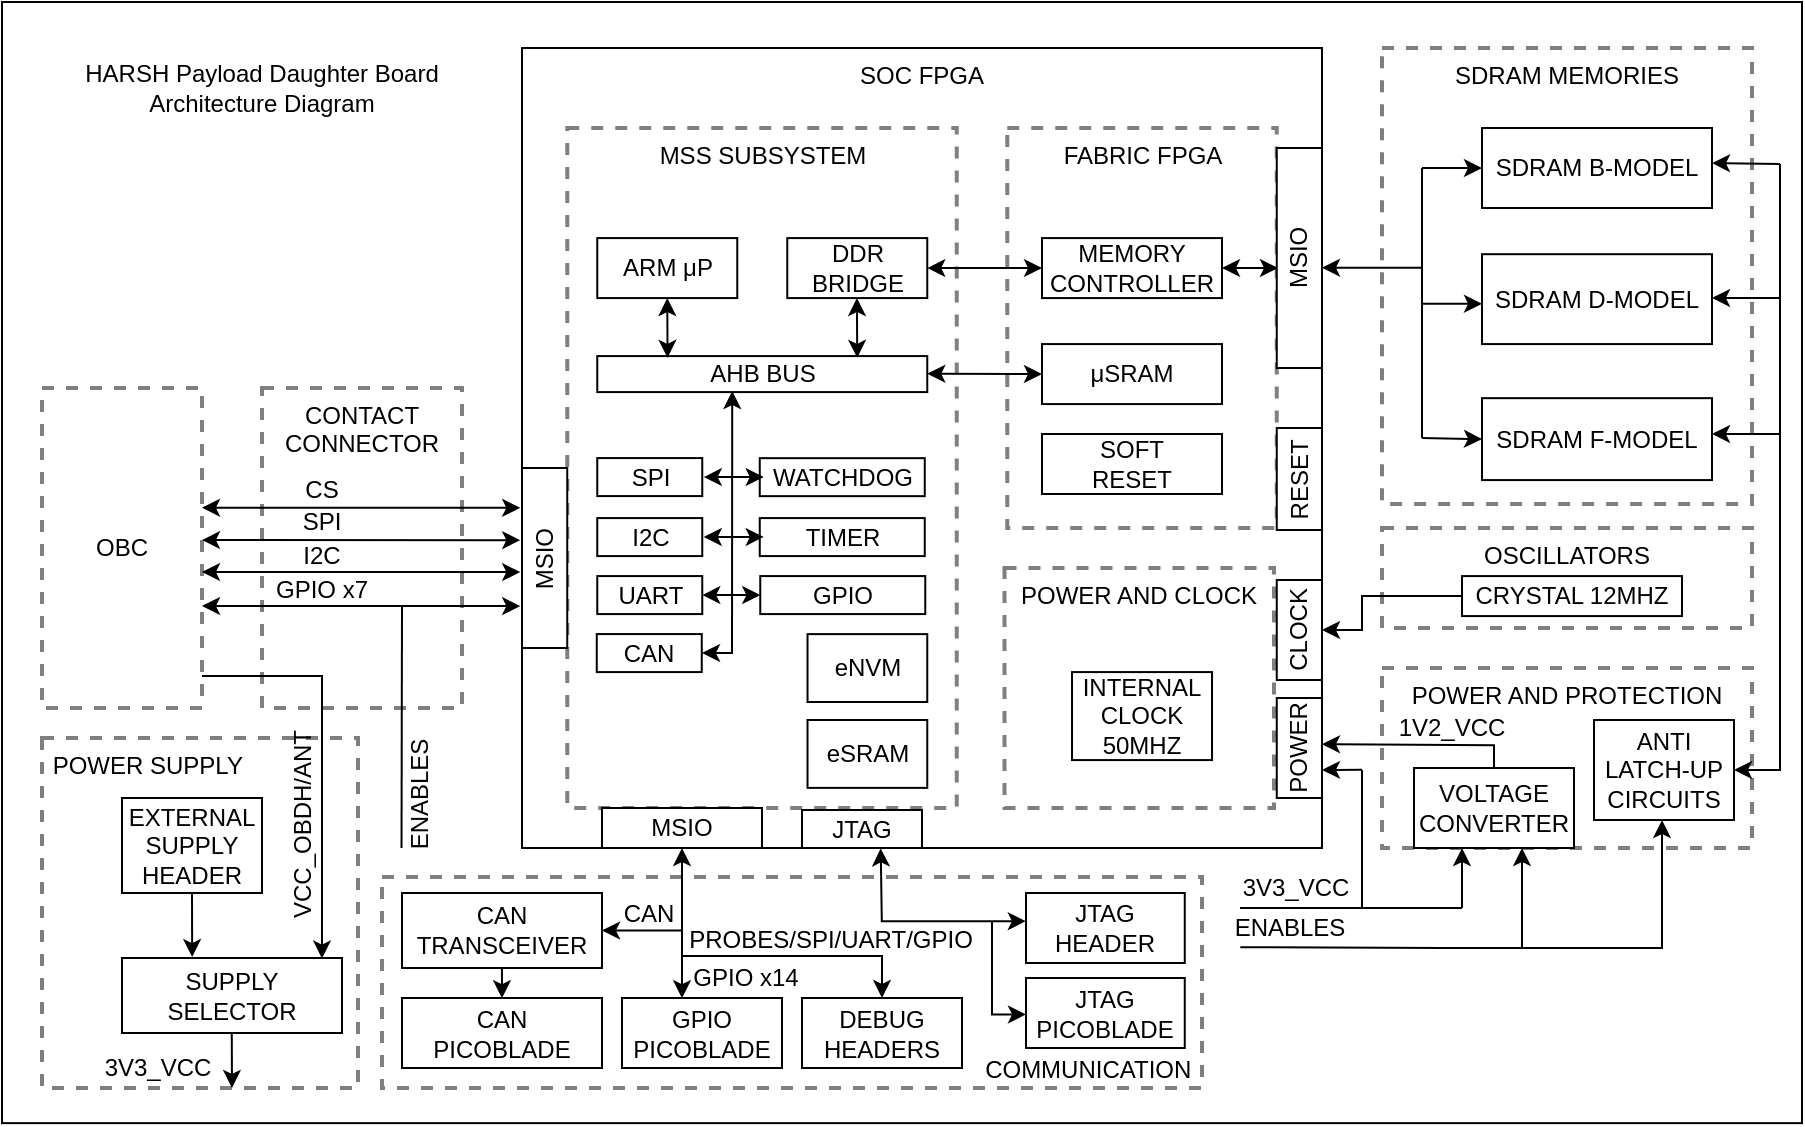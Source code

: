 <mxfile version="13.1.5" type="device"><diagram id="caMg7zieeSO0ayvCjQL6" name="Page-1"><mxGraphModel dx="1038" dy="499" grid="1" gridSize="10" guides="1" tooltips="1" connect="1" arrows="1" fold="1" page="1" pageScale="1" pageWidth="827" pageHeight="1169" math="0" shadow="0"><root><mxCell id="0"/><mxCell id="1" parent="0"/><mxCell id="2a1hKXmhlE78E-zVPCF8-1" value="" style="rounded=0;whiteSpace=wrap;html=1;fillColor=none;" parent="1" vertex="1"><mxGeometry x="115" y="70" width="900" height="560.57" as="geometry"/></mxCell><mxCell id="JiYoQboz8byK26Ybb7DD-160" value="&amp;nbsp;POWER SUPPLY" style="rounded=0;whiteSpace=wrap;html=1;dashed=1;strokeWidth=2;opacity=50;fillColor=none;verticalAlign=top;horizontal=1;align=left;" parent="1" vertex="1"><mxGeometry x="135" y="438" width="158" height="175" as="geometry"/></mxCell><mxCell id="JiYoQboz8byK26Ybb7DD-153" value="COMMUNICATION&amp;nbsp;" style="rounded=0;whiteSpace=wrap;html=1;dashed=1;strokeWidth=2;opacity=50;fillColor=none;verticalAlign=bottom;horizontal=1;align=right;" parent="1" vertex="1"><mxGeometry x="305" y="507.5" width="410" height="105.5" as="geometry"/></mxCell><mxCell id="JiYoQboz8byK26Ybb7DD-39" value="CONTACT CONNECTOR" style="rounded=0;whiteSpace=wrap;html=1;dashed=1;strokeWidth=2;opacity=50;fillColor=none;verticalAlign=top;horizontal=1;" parent="1" vertex="1"><mxGeometry x="245" y="263" width="100" height="160" as="geometry"/></mxCell><mxCell id="JiYoQboz8byK26Ybb7DD-130" value="SDRAM MEMORIES" style="rounded=0;whiteSpace=wrap;html=1;dashed=1;strokeWidth=2;opacity=50;fillColor=none;verticalAlign=top;horizontal=1;" parent="1" vertex="1"><mxGeometry x="805" y="93" width="185" height="228.04" as="geometry"/></mxCell><mxCell id="JiYoQboz8byK26Ybb7DD-95" value="POWER AND PROTECTION" style="rounded=0;whiteSpace=wrap;html=1;dashed=1;strokeWidth=2;opacity=50;fillColor=none;verticalAlign=top;horizontal=1;" parent="1" vertex="1"><mxGeometry x="805" y="403" width="185" height="90" as="geometry"/></mxCell><mxCell id="mh8VHAa_92H3s_gRuppQ-2" value="SOC FPGA" style="rounded=0;whiteSpace=wrap;html=1;verticalAlign=top;" parent="1" vertex="1"><mxGeometry x="375" y="93" width="400" height="400" as="geometry"/></mxCell><mxCell id="JiYoQboz8byK26Ybb7DD-75" value="MSS SUBSYSTEM" style="rounded=0;whiteSpace=wrap;html=1;dashed=1;strokeWidth=2;opacity=50;fillColor=none;verticalAlign=top;horizontal=1;" parent="1" vertex="1"><mxGeometry x="397.63" y="133" width="194.75" height="340" as="geometry"/></mxCell><mxCell id="JiYoQboz8byK26Ybb7DD-76" value="FABRIC FPGA" style="rounded=0;whiteSpace=wrap;html=1;dashed=1;strokeWidth=2;opacity=50;fillColor=none;verticalAlign=top;horizontal=1;" parent="1" vertex="1"><mxGeometry x="617.63" y="133" width="134.75" height="200" as="geometry"/></mxCell><mxCell id="mh8VHAa_92H3s_gRuppQ-27" value="SPI" style="text;html=1;strokeColor=none;fillColor=none;align=center;verticalAlign=middle;whiteSpace=wrap;rounded=0;dashed=1;opacity=50;rotation=0;" parent="1" vertex="1"><mxGeometry x="255" y="320.04" width="40" height="20" as="geometry"/></mxCell><mxCell id="mh8VHAa_92H3s_gRuppQ-29" value="I2C" style="text;html=1;strokeColor=none;fillColor=none;align=center;verticalAlign=middle;whiteSpace=wrap;rounded=0;dashed=1;opacity=50;rotation=0;" parent="1" vertex="1"><mxGeometry x="245" y="337.04" width="60" height="20" as="geometry"/></mxCell><mxCell id="2a1hKXmhlE78E-zVPCF8-15" value="CS" style="text;html=1;strokeColor=none;fillColor=none;align=center;verticalAlign=middle;whiteSpace=wrap;rounded=0;dashed=1;opacity=50;rotation=0;" parent="1" vertex="1"><mxGeometry x="255" y="304.0" width="40" height="20" as="geometry"/></mxCell><mxCell id="2a1hKXmhlE78E-zVPCF8-16" value="VCC_OBDH/ANT" style="text;html=1;strokeColor=none;fillColor=none;align=center;verticalAlign=middle;whiteSpace=wrap;rounded=0;dashed=1;opacity=50;rotation=-90;" parent="1" vertex="1"><mxGeometry x="238" y="471" width="55" height="20" as="geometry"/></mxCell><mxCell id="mh8VHAa_92H3s_gRuppQ-19" value="OBC" style="rounded=0;whiteSpace=wrap;html=1;dashed=1;strokeWidth=2;opacity=50;" parent="1" vertex="1"><mxGeometry x="135" y="263" width="80" height="160" as="geometry"/></mxCell><mxCell id="cUoWuYpG_2uZ76T4EE_x-1" value="&lt;div&gt;SDRAM B-MODEL&lt;/div&gt;" style="rounded=0;whiteSpace=wrap;html=1;" parent="1" vertex="1"><mxGeometry x="855" y="133" width="115" height="40" as="geometry"/></mxCell><mxCell id="JiYoQboz8byK26Ybb7DD-49" value="ARM μP" style="rounded=0;whiteSpace=wrap;html=1;" parent="1" vertex="1"><mxGeometry x="412.63" y="188.04" width="70" height="30" as="geometry"/></mxCell><mxCell id="JiYoQboz8byK26Ybb7DD-52" value="AHB BUS" style="rounded=0;whiteSpace=wrap;html=1;" parent="1" vertex="1"><mxGeometry x="412.63" y="247.04" width="165" height="18" as="geometry"/></mxCell><mxCell id="JiYoQboz8byK26Ybb7DD-53" value="DDR BRIDGE" style="rounded=0;whiteSpace=wrap;html=1;" parent="1" vertex="1"><mxGeometry x="507.63" y="188.04" width="70" height="30" as="geometry"/></mxCell><mxCell id="JiYoQboz8byK26Ybb7DD-54" value="SPI" style="rounded=0;whiteSpace=wrap;html=1;" parent="1" vertex="1"><mxGeometry x="412.63" y="298.04" width="52.5" height="19" as="geometry"/></mxCell><mxCell id="JiYoQboz8byK26Ybb7DD-55" value="I2C" style="rounded=0;whiteSpace=wrap;html=1;" parent="1" vertex="1"><mxGeometry x="412.63" y="328.04" width="52.5" height="19" as="geometry"/></mxCell><mxCell id="JiYoQboz8byK26Ybb7DD-56" value="UART" style="rounded=0;whiteSpace=wrap;html=1;" parent="1" vertex="1"><mxGeometry x="412.63" y="357.04" width="52.5" height="19" as="geometry"/></mxCell><mxCell id="JiYoQboz8byK26Ybb7DD-57" value="WATCHDOG" style="rounded=0;whiteSpace=wrap;html=1;" parent="1" vertex="1"><mxGeometry x="493.88" y="298.08" width="82.5" height="19" as="geometry"/></mxCell><mxCell id="JiYoQboz8byK26Ybb7DD-58" value="TIMER" style="rounded=0;whiteSpace=wrap;html=1;" parent="1" vertex="1"><mxGeometry x="493.88" y="328.04" width="82.5" height="19" as="geometry"/></mxCell><mxCell id="JiYoQboz8byK26Ybb7DD-59" value="GPIO" style="rounded=0;whiteSpace=wrap;html=1;" parent="1" vertex="1"><mxGeometry x="494.13" y="357.04" width="82.5" height="19" as="geometry"/></mxCell><mxCell id="JiYoQboz8byK26Ybb7DD-62" value="" style="endArrow=classic;startArrow=classic;html=1;exitX=1;exitY=0.5;exitDx=0;exitDy=0;entryX=0;entryY=0.5;entryDx=0;entryDy=0;" parent="1" source="JiYoQboz8byK26Ybb7DD-56" target="JiYoQboz8byK26Ybb7DD-59" edge="1"><mxGeometry width="50" height="50" relative="1" as="geometry"><mxPoint x="446.13" y="367.04" as="sourcePoint"/><mxPoint x="496.13" y="317.04" as="targetPoint"/></mxGeometry></mxCell><mxCell id="JiYoQboz8byK26Ybb7DD-64" value="" style="endArrow=classic;startArrow=classic;html=1;exitX=1;exitY=0.5;exitDx=0;exitDy=0;entryX=0;entryY=0.5;entryDx=0;entryDy=0;" parent="1" edge="1"><mxGeometry width="50" height="50" relative="1" as="geometry"><mxPoint x="465.88" y="337.49" as="sourcePoint"/><mxPoint x="495.88" y="337.49" as="targetPoint"/></mxGeometry></mxCell><mxCell id="JiYoQboz8byK26Ybb7DD-65" value="" style="endArrow=classic;startArrow=classic;html=1;exitX=1;exitY=0.5;exitDx=0;exitDy=0;entryX=0;entryY=0.5;entryDx=0;entryDy=0;" parent="1" edge="1"><mxGeometry width="50" height="50" relative="1" as="geometry"><mxPoint x="465.88" y="307.53" as="sourcePoint"/><mxPoint x="495.88" y="307.53" as="targetPoint"/></mxGeometry></mxCell><mxCell id="JiYoQboz8byK26Ybb7DD-66" value="" style="endArrow=classic;startArrow=none;html=1;entryX=0.409;entryY=0.972;entryDx=0;entryDy=0;entryPerimeter=0;endFill=1;startFill=0;" parent="1" target="JiYoQboz8byK26Ybb7DD-52" edge="1"><mxGeometry width="50" height="50" relative="1" as="geometry"><mxPoint x="480" y="396" as="sourcePoint"/><mxPoint x="480.13" y="307.04" as="targetPoint"/></mxGeometry></mxCell><mxCell id="JiYoQboz8byK26Ybb7DD-68" value="CAN" style="rounded=0;whiteSpace=wrap;html=1;" parent="1" vertex="1"><mxGeometry x="412.38" y="386.04" width="52.5" height="19" as="geometry"/></mxCell><mxCell id="JiYoQboz8byK26Ybb7DD-69" value="JTAG" style="rounded=0;whiteSpace=wrap;html=1;" parent="1" vertex="1"><mxGeometry x="515" y="474" width="60" height="19" as="geometry"/></mxCell><mxCell id="JiYoQboz8byK26Ybb7DD-71" value="" style="endArrow=classic;startArrow=classic;html=1;exitX=0.5;exitY=1;exitDx=0;exitDy=0;entryX=0.213;entryY=0.048;entryDx=0;entryDy=0;entryPerimeter=0;" parent="1" source="JiYoQboz8byK26Ybb7DD-49" target="JiYoQboz8byK26Ybb7DD-52" edge="1"><mxGeometry width="50" height="50" relative="1" as="geometry"><mxPoint x="477.63" y="212.87" as="sourcePoint"/><mxPoint x="507.63" y="212.87" as="targetPoint"/></mxGeometry></mxCell><mxCell id="JiYoQboz8byK26Ybb7DD-72" value="" style="endArrow=classic;startArrow=classic;html=1;exitX=0.5;exitY=1;exitDx=0;exitDy=0;entryX=0.213;entryY=0.048;entryDx=0;entryDy=0;entryPerimeter=0;" parent="1" edge="1"><mxGeometry width="50" height="50" relative="1" as="geometry"><mxPoint x="542.46" y="218.04" as="sourcePoint"/><mxPoint x="542.605" y="247.904" as="targetPoint"/></mxGeometry></mxCell><mxCell id="JiYoQboz8byK26Ybb7DD-73" value="" style="endArrow=classic;startArrow=classic;html=1;exitX=1;exitY=0.5;exitDx=0;exitDy=0;entryX=0;entryY=0.5;entryDx=0;entryDy=0;" parent="1" source="JiYoQboz8byK26Ybb7DD-53" target="JiYoQboz8byK26Ybb7DD-74" edge="1"><mxGeometry width="50" height="50" relative="1" as="geometry"><mxPoint x="602.63" y="194.18" as="sourcePoint"/><mxPoint x="632.63" y="203.04" as="targetPoint"/></mxGeometry></mxCell><mxCell id="JiYoQboz8byK26Ybb7DD-74" value="MEMORY&lt;br&gt;CONTROLLER" style="rounded=0;whiteSpace=wrap;html=1;" parent="1" vertex="1"><mxGeometry x="635" y="188.04" width="90" height="30" as="geometry"/></mxCell><mxCell id="JiYoQboz8byK26Ybb7DD-77" value="MSIO" style="rounded=0;whiteSpace=wrap;html=1;horizontal=0;" parent="1" vertex="1"><mxGeometry x="752.38" y="143" width="22.62" height="110" as="geometry"/></mxCell><mxCell id="JiYoQboz8byK26Ybb7DD-78" value="MSIO" style="rounded=0;whiteSpace=wrap;html=1;horizontal=0;" parent="1" vertex="1"><mxGeometry x="375" y="303" width="22.62" height="90" as="geometry"/></mxCell><mxCell id="JiYoQboz8byK26Ybb7DD-79" value="MSIO" style="rounded=0;whiteSpace=wrap;html=1;horizontal=1;" parent="1" vertex="1"><mxGeometry x="415" y="473" width="80" height="20" as="geometry"/></mxCell><mxCell id="JiYoQboz8byK26Ybb7DD-82" value="&lt;div&gt;SDRAM D-MODEL&lt;br&gt;&lt;/div&gt;" style="rounded=0;whiteSpace=wrap;html=1;" parent="1" vertex="1"><mxGeometry x="855" y="196.1" width="115" height="44.94" as="geometry"/></mxCell><mxCell id="JiYoQboz8byK26Ybb7DD-83" value="&lt;div&gt;SDRAM F-MODEL&lt;br&gt;&lt;/div&gt;" style="rounded=0;whiteSpace=wrap;html=1;" parent="1" vertex="1"><mxGeometry x="855" y="268.08" width="115" height="40.96" as="geometry"/></mxCell><mxCell id="JiYoQboz8byK26Ybb7DD-84" value="POWER AND CLOCK" style="rounded=0;whiteSpace=wrap;html=1;dashed=1;strokeWidth=2;opacity=50;fillColor=none;verticalAlign=top;horizontal=1;" parent="1" vertex="1"><mxGeometry x="616.25" y="353" width="134.75" height="120" as="geometry"/></mxCell><mxCell id="JiYoQboz8byK26Ybb7DD-85" value="POWER" style="rounded=0;whiteSpace=wrap;html=1;horizontal=0;" parent="1" vertex="1"><mxGeometry x="752.38" y="418" width="22.62" height="50" as="geometry"/></mxCell><mxCell id="JiYoQboz8byK26Ybb7DD-86" value="CLOCK" style="rounded=0;whiteSpace=wrap;html=1;horizontal=0;" parent="1" vertex="1"><mxGeometry x="752.38" y="359" width="22.62" height="50" as="geometry"/></mxCell><mxCell id="JiYoQboz8byK26Ybb7DD-87" value="INTERNAL&lt;br&gt;CLOCK&lt;br&gt;50MHZ" style="rounded=0;whiteSpace=wrap;html=1;" parent="1" vertex="1"><mxGeometry x="650.01" y="405.04" width="70" height="44" as="geometry"/></mxCell><mxCell id="JiYoQboz8byK26Ybb7DD-89" value="μSRAM" style="rounded=0;whiteSpace=wrap;html=1;" parent="1" vertex="1"><mxGeometry x="635" y="241.04" width="90" height="30" as="geometry"/></mxCell><mxCell id="JiYoQboz8byK26Ybb7DD-90" value="SOFT&lt;br&gt;RESET" style="rounded=0;whiteSpace=wrap;html=1;" parent="1" vertex="1"><mxGeometry x="635" y="286.0" width="90" height="30" as="geometry"/></mxCell><mxCell id="JiYoQboz8byK26Ybb7DD-91" value="RESET" style="rounded=0;whiteSpace=wrap;html=1;horizontal=0;" parent="1" vertex="1"><mxGeometry x="752.38" y="283" width="22.62" height="51" as="geometry"/></mxCell><mxCell id="JiYoQboz8byK26Ybb7DD-92" value="VOLTAGE&lt;br&gt;CONVERTER" style="rounded=0;whiteSpace=wrap;html=1;horizontal=1;" parent="1" vertex="1"><mxGeometry x="821" y="453" width="80" height="40" as="geometry"/></mxCell><mxCell id="JiYoQboz8byK26Ybb7DD-98" value="ANTI&lt;br&gt;LATCH-UP&lt;br&gt;CIRCUITS" style="rounded=0;whiteSpace=wrap;html=1;horizontal=1;" parent="1" vertex="1"><mxGeometry x="911" y="429" width="70" height="50" as="geometry"/></mxCell><mxCell id="JiYoQboz8byK26Ybb7DD-99" value="OSCILLATORS" style="rounded=0;whiteSpace=wrap;html=1;dashed=1;strokeWidth=2;opacity=50;fillColor=none;verticalAlign=top;horizontal=1;" parent="1" vertex="1"><mxGeometry x="805" y="333" width="185" height="50" as="geometry"/></mxCell><mxCell id="JiYoQboz8byK26Ybb7DD-44" value="" style="endArrow=classic;startArrow=none;html=1;edgeStyle=orthogonalEdgeStyle;rounded=0;endFill=1;entryX=0.909;entryY=0.007;entryDx=0;entryDy=0;entryPerimeter=0;startFill=0;" parent="1" target="JiYoQboz8byK26Ybb7DD-154" edge="1"><mxGeometry width="50" height="50" relative="1" as="geometry"><mxPoint x="215" y="407" as="sourcePoint"/><mxPoint x="275" y="543" as="targetPoint"/><Array as="points"><mxPoint x="275" y="407"/></Array></mxGeometry></mxCell><mxCell id="JiYoQboz8byK26Ybb7DD-100" value="" style="endArrow=classic;startArrow=classic;html=1;exitX=1;exitY=0.5;exitDx=0;exitDy=0;entryX=0;entryY=0.5;entryDx=0;entryDy=0;" parent="1" target="JiYoQboz8byK26Ybb7DD-89" edge="1"><mxGeometry width="50" height="50" relative="1" as="geometry"><mxPoint x="577.63" y="255.87" as="sourcePoint"/><mxPoint x="625.01" y="255.87" as="targetPoint"/></mxGeometry></mxCell><mxCell id="JiYoQboz8byK26Ybb7DD-101" value="" style="endArrow=classic;html=1;" parent="1" edge="1"><mxGeometry width="50" height="50" relative="1" as="geometry"><mxPoint x="480" y="395.5" as="sourcePoint"/><mxPoint x="465" y="395.5" as="targetPoint"/></mxGeometry></mxCell><mxCell id="JiYoQboz8byK26Ybb7DD-103" value="" style="endArrow=classic;startArrow=classic;html=1;" parent="1" edge="1"><mxGeometry width="50" height="50" relative="1" as="geometry"><mxPoint x="725" y="203" as="sourcePoint"/><mxPoint x="753" y="203" as="targetPoint"/></mxGeometry></mxCell><mxCell id="JiYoQboz8byK26Ybb7DD-104" value="" style="endArrow=none;startArrow=classic;html=1;exitX=1;exitY=0.5;exitDx=0;exitDy=0;entryX=0;entryY=0.5;entryDx=0;entryDy=0;endFill=0;" parent="1" edge="1"><mxGeometry width="50" height="50" relative="1" as="geometry"><mxPoint x="775.0" y="202.84" as="sourcePoint"/><mxPoint x="825" y="202.84" as="targetPoint"/></mxGeometry></mxCell><mxCell id="JiYoQboz8byK26Ybb7DD-105" value="" style="endArrow=none;startArrow=classic;html=1;exitX=0;exitY=0.5;exitDx=0;exitDy=0;endFill=0;" parent="1" source="cUoWuYpG_2uZ76T4EE_x-1" edge="1"><mxGeometry width="50" height="50" relative="1" as="geometry"><mxPoint x="785" y="143.0" as="sourcePoint"/><mxPoint x="825" y="153" as="targetPoint"/></mxGeometry></mxCell><mxCell id="JiYoQboz8byK26Ybb7DD-106" value="" style="endArrow=none;startArrow=classic;html=1;exitX=0;exitY=0.5;exitDx=0;exitDy=0;endFill=0;" parent="1" edge="1"><mxGeometry width="50" height="50" relative="1" as="geometry"><mxPoint x="855" y="220.88" as="sourcePoint"/><mxPoint x="825" y="220.88" as="targetPoint"/></mxGeometry></mxCell><mxCell id="JiYoQboz8byK26Ybb7DD-107" value="" style="endArrow=none;startArrow=classic;html=1;exitX=0;exitY=0.5;exitDx=0;exitDy=0;endFill=0;" parent="1" source="JiYoQboz8byK26Ybb7DD-83" edge="1"><mxGeometry width="50" height="50" relative="1" as="geometry"><mxPoint x="855" y="292.83" as="sourcePoint"/><mxPoint x="825" y="288" as="targetPoint"/></mxGeometry></mxCell><mxCell id="JiYoQboz8byK26Ybb7DD-108" value="" style="endArrow=none;html=1;" parent="1" edge="1"><mxGeometry width="50" height="50" relative="1" as="geometry"><mxPoint x="825" y="288" as="sourcePoint"/><mxPoint x="825" y="153" as="targetPoint"/></mxGeometry></mxCell><mxCell id="JiYoQboz8byK26Ybb7DD-109" value="CRYSTAL 12MHZ" style="rounded=0;whiteSpace=wrap;html=1;horizontal=1;" parent="1" vertex="1"><mxGeometry x="845" y="357.04" width="110" height="20" as="geometry"/></mxCell><mxCell id="JiYoQboz8byK26Ybb7DD-110" value="CAN TRANSCEIVER" style="rounded=0;whiteSpace=wrap;html=1;horizontal=1;" parent="1" vertex="1"><mxGeometry x="315" y="515.5" width="100" height="37.5" as="geometry"/></mxCell><mxCell id="JiYoQboz8byK26Ybb7DD-113" value="GPIO&lt;br&gt;PICOBLADE" style="rounded=0;whiteSpace=wrap;html=1;horizontal=1;" parent="1" vertex="1"><mxGeometry x="425" y="568" width="80" height="35" as="geometry"/></mxCell><mxCell id="JiYoQboz8byK26Ybb7DD-114" value="JTAG HEADER" style="rounded=0;whiteSpace=wrap;html=1;horizontal=1;rotation=0;" parent="1" vertex="1"><mxGeometry x="627" y="515.5" width="79.38" height="35" as="geometry"/></mxCell><mxCell id="JiYoQboz8byK26Ybb7DD-115" value="&lt;span&gt;DEBUG&lt;/span&gt;&lt;br&gt;&lt;span&gt;HEADERS&lt;/span&gt;" style="rounded=0;whiteSpace=wrap;html=1;horizontal=1;" parent="1" vertex="1"><mxGeometry x="515" y="568" width="80" height="35" as="geometry"/></mxCell><mxCell id="JiYoQboz8byK26Ybb7DD-116" value="" style="endArrow=none;startArrow=classic;html=1;exitX=1;exitY=0.5;exitDx=0;exitDy=0;entryX=0;entryY=0.5;entryDx=0;entryDy=0;endFill=0;edgeStyle=orthogonalEdgeStyle;rounded=0;" parent="1" source="JiYoQboz8byK26Ybb7DD-86" target="JiYoQboz8byK26Ybb7DD-109" edge="1"><mxGeometry width="50" height="50" relative="1" as="geometry"><mxPoint x="795" y="357.04" as="sourcePoint"/><mxPoint x="845" y="357.04" as="targetPoint"/><Array as="points"><mxPoint x="795" y="384"/><mxPoint x="795" y="367"/></Array></mxGeometry></mxCell><mxCell id="JiYoQboz8byK26Ybb7DD-117" value="" style="endArrow=none;startArrow=classic;html=1;entryX=0.5;entryY=0;entryDx=0;entryDy=0;endFill=0;edgeStyle=orthogonalEdgeStyle;rounded=0;" parent="1" target="JiYoQboz8byK26Ybb7DD-92" edge="1"><mxGeometry width="50" height="50" relative="1" as="geometry"><mxPoint x="775" y="441.12" as="sourcePoint"/><mxPoint x="815" y="441.0" as="targetPoint"/></mxGeometry></mxCell><mxCell id="JiYoQboz8byK26Ybb7DD-119" value="" style="endArrow=none;startArrow=classic;html=1;endFill=0;" parent="1" edge="1"><mxGeometry width="50" height="50" relative="1" as="geometry"><mxPoint x="775" y="453.95" as="sourcePoint"/><mxPoint x="795" y="453.93" as="targetPoint"/></mxGeometry></mxCell><mxCell id="JiYoQboz8byK26Ybb7DD-120" value="" style="endArrow=none;startArrow=classic;html=1;endFill=0;exitX=0.5;exitY=1;exitDx=0;exitDy=0;" parent="1" edge="1"><mxGeometry width="50" height="50" relative="1" as="geometry"><mxPoint x="845" y="493" as="sourcePoint"/><mxPoint x="845" y="523" as="targetPoint"/></mxGeometry></mxCell><mxCell id="JiYoQboz8byK26Ybb7DD-121" value="" style="endArrow=none;startArrow=classic;html=1;endFill=0;exitX=0.5;exitY=1;exitDx=0;exitDy=0;edgeStyle=orthogonalEdgeStyle;rounded=0;entryX=0.003;entryY=0.979;entryDx=0;entryDy=0;entryPerimeter=0;" parent="1" target="JiYoQboz8byK26Ybb7DD-124" edge="1"><mxGeometry width="50" height="50" relative="1" as="geometry"><mxPoint x="875" y="493" as="sourcePoint"/><mxPoint x="715" y="553" as="targetPoint"/><Array as="points"><mxPoint x="875" y="543"/><mxPoint x="835" y="543"/></Array></mxGeometry></mxCell><mxCell id="JiYoQboz8byK26Ybb7DD-122" value="3V3_VCC" style="text;html=1;strokeColor=none;fillColor=none;align=center;verticalAlign=middle;whiteSpace=wrap;rounded=0;dashed=1;opacity=50;rotation=0;" parent="1" vertex="1"><mxGeometry x="732" y="503" width="60" height="20" as="geometry"/></mxCell><mxCell id="JiYoQboz8byK26Ybb7DD-124" value="ENABLES" style="text;html=1;strokeColor=none;fillColor=none;align=center;verticalAlign=middle;whiteSpace=wrap;rounded=0;dashed=1;opacity=50;rotation=0;" parent="1" vertex="1"><mxGeometry x="734" y="523" width="50" height="20" as="geometry"/></mxCell><mxCell id="JiYoQboz8byK26Ybb7DD-127" value="" style="endArrow=none;html=1;" parent="1" edge="1"><mxGeometry width="50" height="50" relative="1" as="geometry"><mxPoint x="795" y="523" as="sourcePoint"/><mxPoint x="795" y="454" as="targetPoint"/></mxGeometry></mxCell><mxCell id="JiYoQboz8byK26Ybb7DD-128" value="" style="endArrow=none;html=1;entryX=0;entryY=0;entryDx=0;entryDy=0;" parent="1" target="JiYoQboz8byK26Ybb7DD-124" edge="1"><mxGeometry width="50" height="50" relative="1" as="geometry"><mxPoint x="845" y="523" as="sourcePoint"/><mxPoint x="735" y="523" as="targetPoint"/></mxGeometry></mxCell><mxCell id="JiYoQboz8byK26Ybb7DD-129" value="1V2_VCC" style="text;html=1;strokeColor=none;fillColor=none;align=center;verticalAlign=middle;whiteSpace=wrap;rounded=0;dashed=1;opacity=50;rotation=0;" parent="1" vertex="1"><mxGeometry x="805" y="423" width="70" height="20" as="geometry"/></mxCell><mxCell id="JiYoQboz8byK26Ybb7DD-45" value="" style="endArrow=classic;startArrow=classic;html=1;" parent="1" edge="1"><mxGeometry width="50" height="50" relative="1" as="geometry"><mxPoint x="215" y="372.0" as="sourcePoint"/><mxPoint x="374.096" y="372.04" as="targetPoint"/></mxGeometry></mxCell><mxCell id="2a1hKXmhlE78E-zVPCF8-17" value="" style="endArrow=classic;startArrow=classic;html=1;" parent="1" edge="1"><mxGeometry width="50" height="50" relative="1" as="geometry"><mxPoint x="215" y="355.0" as="sourcePoint"/><mxPoint x="374.096" y="355.04" as="targetPoint"/></mxGeometry></mxCell><mxCell id="2a1hKXmhlE78E-zVPCF8-18" value="" style="endArrow=classic;startArrow=classic;html=1;" parent="1" edge="1"><mxGeometry width="50" height="50" relative="1" as="geometry"><mxPoint x="215" y="339.04" as="sourcePoint"/><mxPoint x="374.096" y="339.08" as="targetPoint"/></mxGeometry></mxCell><mxCell id="2a1hKXmhlE78E-zVPCF8-19" value="" style="endArrow=classic;startArrow=classic;html=1;" parent="1" edge="1"><mxGeometry width="50" height="50" relative="1" as="geometry"><mxPoint x="215" y="322.86" as="sourcePoint"/><mxPoint x="374.096" y="322.9" as="targetPoint"/></mxGeometry></mxCell><mxCell id="JiYoQboz8byK26Ybb7DD-135" value="GPIO x7" style="text;html=1;strokeColor=none;fillColor=none;align=center;verticalAlign=middle;whiteSpace=wrap;rounded=0;dashed=1;opacity=50;rotation=0;" parent="1" vertex="1"><mxGeometry x="245" y="354.04" width="60" height="20" as="geometry"/></mxCell><mxCell id="JiYoQboz8byK26Ybb7DD-137" value="ENABLES" style="text;html=1;strokeColor=none;fillColor=none;align=center;verticalAlign=middle;whiteSpace=wrap;rounded=0;dashed=1;opacity=50;rotation=-90;horizontal=1;" parent="1" vertex="1"><mxGeometry x="299" y="456" width="50" height="20" as="geometry"/></mxCell><mxCell id="JiYoQboz8byK26Ybb7DD-138" value="" style="endArrow=classic;startArrow=classic;html=1;entryX=0.656;entryY=1.062;entryDx=0;entryDy=0;exitX=-0.001;exitY=0.403;exitDx=0;exitDy=0;edgeStyle=orthogonalEdgeStyle;rounded=0;exitPerimeter=0;entryPerimeter=0;" parent="1" edge="1" source="JiYoQboz8byK26Ybb7DD-114"><mxGeometry width="50" height="50" relative="1" as="geometry"><mxPoint x="594.921" y="529.68" as="sourcePoint"/><mxPoint x="554.36" y="493.178" as="targetPoint"/></mxGeometry></mxCell><mxCell id="JiYoQboz8byK26Ybb7DD-139" value="CAN&lt;br&gt;PICOBLADE" style="rounded=0;whiteSpace=wrap;html=1;horizontal=1;" parent="1" vertex="1"><mxGeometry x="315" y="568" width="100" height="35" as="geometry"/></mxCell><mxCell id="JiYoQboz8byK26Ybb7DD-141" value="" style="endArrow=classic;startArrow=classic;html=1;entryX=0.5;entryY=1;entryDx=0;entryDy=0;exitX=1;exitY=0.5;exitDx=0;exitDy=0;edgeStyle=orthogonalEdgeStyle;rounded=0;" parent="1" source="JiYoQboz8byK26Ybb7DD-110" target="JiYoQboz8byK26Ybb7DD-79" edge="1"><mxGeometry width="50" height="50" relative="1" as="geometry"><mxPoint x="505" y="535.5" as="sourcePoint"/><mxPoint x="455" y="503" as="targetPoint"/></mxGeometry></mxCell><mxCell id="JiYoQboz8byK26Ybb7DD-142" value="" style="endArrow=classic;html=1;entryX=0.5;entryY=0;entryDx=0;entryDy=0;edgeStyle=orthogonalEdgeStyle;rounded=0;" parent="1" target="JiYoQboz8byK26Ybb7DD-115" edge="1"><mxGeometry width="50" height="50" relative="1" as="geometry"><mxPoint x="455" y="530" as="sourcePoint"/><mxPoint x="555" y="565" as="targetPoint"/><Array as="points"><mxPoint x="455" y="547"/><mxPoint x="555" y="547"/></Array></mxGeometry></mxCell><mxCell id="JiYoQboz8byK26Ybb7DD-143" value="" style="endArrow=classic;html=1;entryX=0.375;entryY=0.003;entryDx=0;entryDy=0;entryPerimeter=0;" parent="1" target="JiYoQboz8byK26Ybb7DD-113" edge="1"><mxGeometry width="50" height="50" relative="1" as="geometry"><mxPoint x="455" y="543" as="sourcePoint"/><mxPoint x="485" y="533" as="targetPoint"/></mxGeometry></mxCell><mxCell id="JiYoQboz8byK26Ybb7DD-144" value="" style="endArrow=classic;html=1;entryX=0.375;entryY=0.003;entryDx=0;entryDy=0;entryPerimeter=0;" parent="1" edge="1"><mxGeometry width="50" height="50" relative="1" as="geometry"><mxPoint x="364.98" y="553" as="sourcePoint"/><mxPoint x="364.98" y="568.105" as="targetPoint"/></mxGeometry></mxCell><mxCell id="JiYoQboz8byK26Ybb7DD-145" value="GPIO x14" style="text;html=1;strokeColor=none;fillColor=none;align=center;verticalAlign=middle;whiteSpace=wrap;rounded=0;dashed=1;opacity=50;rotation=0;" parent="1" vertex="1"><mxGeometry x="457" y="548" width="60" height="20" as="geometry"/></mxCell><mxCell id="JiYoQboz8byK26Ybb7DD-146" value="CAN" style="text;html=1;strokeColor=none;fillColor=none;align=center;verticalAlign=middle;whiteSpace=wrap;rounded=0;dashed=1;opacity=50;rotation=0;" parent="1" vertex="1"><mxGeometry x="420.2" y="515.5" width="37.37" height="20" as="geometry"/></mxCell><mxCell id="JiYoQboz8byK26Ybb7DD-148" value="PROBES/SPI/UART/GPIO" style="text;html=1;strokeColor=none;fillColor=none;align=center;verticalAlign=middle;whiteSpace=wrap;rounded=0;dashed=1;opacity=50;rotation=0;" parent="1" vertex="1"><mxGeometry x="488.57" y="528.5" width="81.12" height="20" as="geometry"/></mxCell><mxCell id="JiYoQboz8byK26Ybb7DD-152" value="eNVM" style="rounded=0;whiteSpace=wrap;html=1;" parent="1" vertex="1"><mxGeometry x="517.76" y="386.06" width="59.87" height="33.94" as="geometry"/></mxCell><mxCell id="JiYoQboz8byK26Ybb7DD-154" value="SUPPLY&lt;br&gt;SELECTOR" style="rounded=0;whiteSpace=wrap;html=1;horizontal=1;" parent="1" vertex="1"><mxGeometry x="175" y="548" width="110" height="37.5" as="geometry"/></mxCell><mxCell id="JiYoQboz8byK26Ybb7DD-155" value="EXTERNAL&lt;br&gt;SUPPLY&lt;br&gt;HEADER" style="rounded=0;whiteSpace=wrap;html=1;horizontal=1;" parent="1" vertex="1"><mxGeometry x="175" y="468" width="70" height="47.5" as="geometry"/></mxCell><mxCell id="JiYoQboz8byK26Ybb7DD-156" value="" style="endArrow=none;html=1;entryX=1.002;entryY=0.903;entryDx=0;entryDy=0;entryPerimeter=0;" parent="1" edge="1"><mxGeometry width="50" height="50" relative="1" as="geometry"><mxPoint x="314.76" y="493" as="sourcePoint"/><mxPoint x="315.0" y="372.1" as="targetPoint"/></mxGeometry></mxCell><mxCell id="JiYoQboz8byK26Ybb7DD-157" value="" style="endArrow=none;startArrow=classic;html=1;entryX=0.5;entryY=1;entryDx=0;entryDy=0;exitX=0.319;exitY=-0.012;exitDx=0;exitDy=0;exitPerimeter=0;startFill=1;endFill=0;" parent="1" source="JiYoQboz8byK26Ybb7DD-154" target="JiYoQboz8byK26Ybb7DD-155" edge="1"><mxGeometry width="50" height="50" relative="1" as="geometry"><mxPoint x="215" y="553" as="sourcePoint"/><mxPoint x="265" y="503" as="targetPoint"/></mxGeometry></mxCell><mxCell id="JiYoQboz8byK26Ybb7DD-158" value="" style="endArrow=none;startArrow=classic;html=1;entryX=0.5;entryY=1;entryDx=0;entryDy=0;startFill=1;endFill=0;" parent="1" edge="1"><mxGeometry width="50" height="50" relative="1" as="geometry"><mxPoint x="230" y="613" as="sourcePoint"/><mxPoint x="229.88" y="585.5" as="targetPoint"/></mxGeometry></mxCell><mxCell id="JiYoQboz8byK26Ybb7DD-159" value="3V3_VCC" style="text;html=1;strokeColor=none;fillColor=none;align=center;verticalAlign=middle;whiteSpace=wrap;rounded=0;dashed=1;opacity=50;rotation=0;" parent="1" vertex="1"><mxGeometry x="163" y="593" width="60" height="20" as="geometry"/></mxCell><mxCell id="JiYoQboz8byK26Ybb7DD-161" value="HARSH Payload Daughter Board&lt;br&gt;Architecture Diagram" style="text;html=1;strokeColor=none;fillColor=none;align=center;verticalAlign=middle;whiteSpace=wrap;rounded=0;" parent="1" vertex="1"><mxGeometry x="145" y="93" width="200" height="40" as="geometry"/></mxCell><mxCell id="UKEBD9g5ra0MyiLctz2X-4" value="" style="endArrow=none;html=1;" parent="1" edge="1"><mxGeometry width="50" height="50" relative="1" as="geometry"><mxPoint x="1004" y="151" as="sourcePoint"/><mxPoint x="1004" y="286" as="targetPoint"/></mxGeometry></mxCell><mxCell id="UKEBD9g5ra0MyiLctz2X-10" value="" style="endArrow=classic;html=1;entryX=1;entryY=0.5;entryDx=0;entryDy=0;edgeStyle=orthogonalEdgeStyle;rounded=0;startArrow=none;startFill=0;endFill=1;" parent="1" target="JiYoQboz8byK26Ybb7DD-98" edge="1"><mxGeometry width="50" height="50" relative="1" as="geometry"><mxPoint x="1004" y="286" as="sourcePoint"/><mxPoint x="985" y="454" as="targetPoint"/><Array as="points"><mxPoint x="1004" y="454"/></Array></mxGeometry></mxCell><mxCell id="UKEBD9g5ra0MyiLctz2X-11" value="" style="group" parent="1" vertex="1" connectable="0"><mxGeometry x="970" y="150.53" width="34" height="135.47" as="geometry"/></mxCell><mxCell id="UKEBD9g5ra0MyiLctz2X-1" value="" style="endArrow=none;startArrow=classic;html=1;exitX=0;exitY=0.5;exitDx=0;exitDy=0;endFill=0;" parent="UKEBD9g5ra0MyiLctz2X-11" edge="1"><mxGeometry width="50" height="50" relative="1" as="geometry"><mxPoint y="135.47" as="sourcePoint"/><mxPoint x="34" y="135.47" as="targetPoint"/></mxGeometry></mxCell><mxCell id="UKEBD9g5ra0MyiLctz2X-2" value="" style="endArrow=none;startArrow=classic;html=1;exitX=0;exitY=0.5;exitDx=0;exitDy=0;endFill=0;" parent="UKEBD9g5ra0MyiLctz2X-11" edge="1"><mxGeometry width="50" height="50" relative="1" as="geometry"><mxPoint y="67.47" as="sourcePoint"/><mxPoint x="34" y="67.47" as="targetPoint"/></mxGeometry></mxCell><mxCell id="UKEBD9g5ra0MyiLctz2X-3" value="" style="endArrow=none;startArrow=classic;html=1;endFill=0;" parent="UKEBD9g5ra0MyiLctz2X-11" edge="1"><mxGeometry width="50" height="50" relative="1" as="geometry"><mxPoint as="sourcePoint"/><mxPoint x="34" y="0.47" as="targetPoint"/></mxGeometry></mxCell><mxCell id="UKEBD9g5ra0MyiLctz2X-12" value="" style="endArrow=none;startArrow=classic;html=1;endFill=0;edgeStyle=orthogonalEdgeStyle;rounded=0;" parent="1" source="JiYoQboz8byK26Ybb7DD-98" edge="1"><mxGeometry width="50" height="50" relative="1" as="geometry"><mxPoint x="945" y="493" as="sourcePoint"/><mxPoint x="870" y="543" as="targetPoint"/><Array as="points"><mxPoint x="945" y="543"/></Array></mxGeometry></mxCell><mxCell id="NFWNWq9pTD_AafLl9BNA-2" value="eSRAM" style="rounded=0;whiteSpace=wrap;html=1;" vertex="1" parent="1"><mxGeometry x="517.76" y="429" width="59.87" height="33.94" as="geometry"/></mxCell><mxCell id="NFWNWq9pTD_AafLl9BNA-3" value="JTAG PICOBLADE" style="rounded=0;whiteSpace=wrap;html=1;horizontal=1;rotation=0;" vertex="1" parent="1"><mxGeometry x="627" y="558" width="79.38" height="35" as="geometry"/></mxCell><mxCell id="NFWNWq9pTD_AafLl9BNA-4" value="" style="endArrow=classic;startArrow=none;html=1;exitX=-0.001;exitY=0.403;exitDx=0;exitDy=0;edgeStyle=orthogonalEdgeStyle;rounded=0;exitPerimeter=0;startFill=0;" edge="1" parent="1"><mxGeometry width="50" height="50" relative="1" as="geometry"><mxPoint x="610" y="530" as="sourcePoint"/><mxPoint x="627.001" y="576.215" as="targetPoint"/><Array as="points"><mxPoint x="610" y="540"/><mxPoint x="610" y="576"/></Array></mxGeometry></mxCell></root></mxGraphModel></diagram></mxfile>